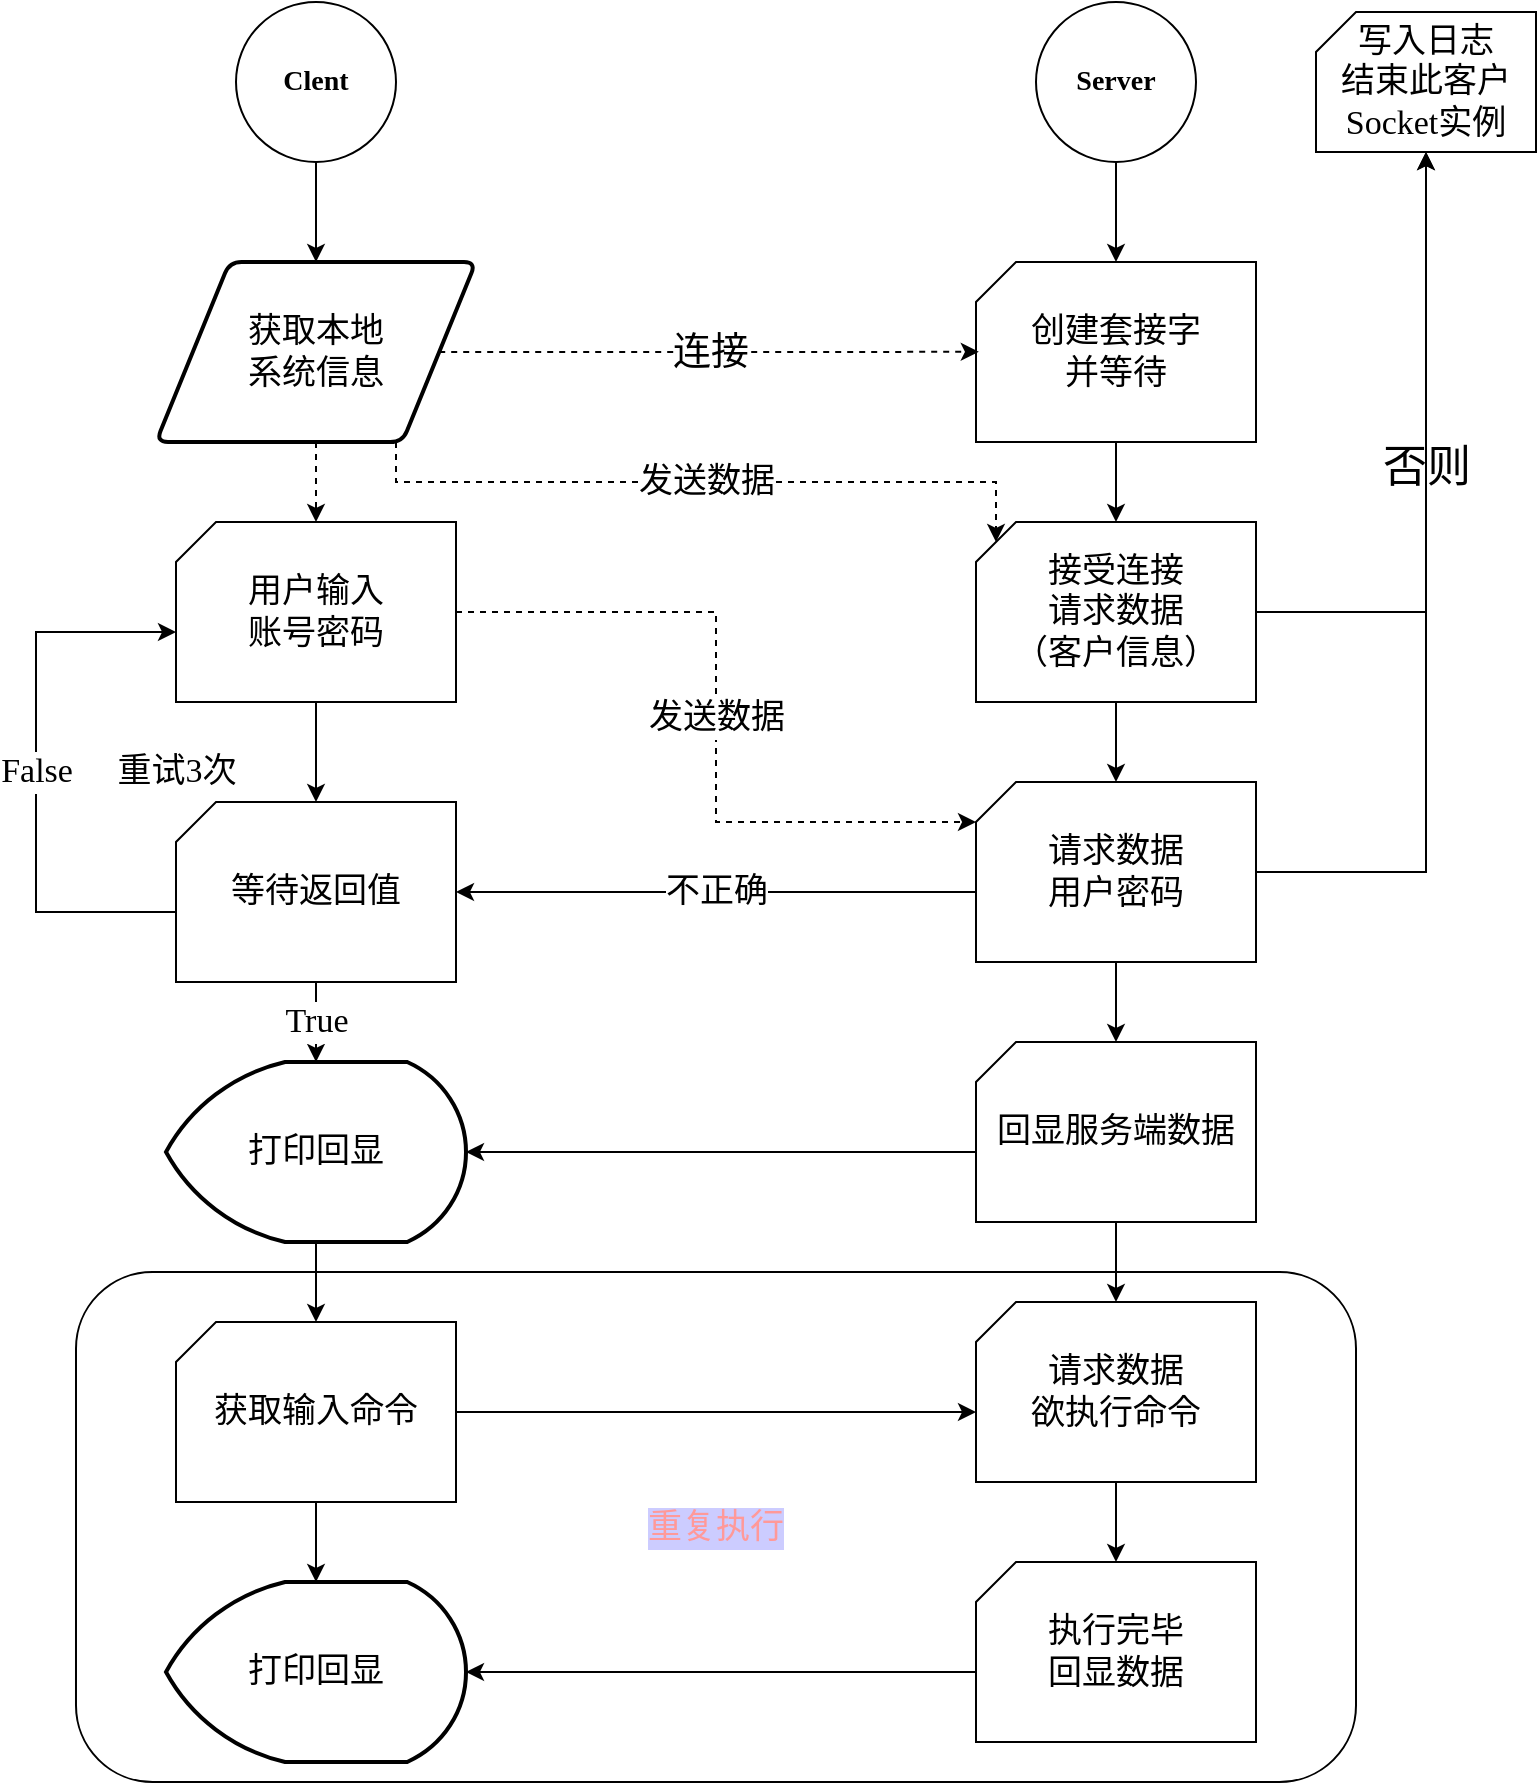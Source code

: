 <mxfile version="12.2.4" pages="1"><diagram id="XDABAETDZpY-6ThrXygW" name="第 1 页"><mxGraphModel dx="882" dy="587" grid="1" gridSize="10" guides="1" tooltips="1" connect="1" arrows="1" fold="1" page="1" pageScale="1" pageWidth="827" pageHeight="1169" math="0" shadow="0"><root><mxCell id="0"/><mxCell id="1" parent="0"/><mxCell id="17" value="" style="edgeStyle=orthogonalEdgeStyle;rounded=0;orthogonalLoop=1;jettySize=auto;html=1;fontFamily=Garamond;fontSize=17;" parent="1" source="4" target="16" edge="1"><mxGeometry relative="1" as="geometry"/></mxCell><mxCell id="4" value="&lt;h1 style=&quot;font-size: 14px;&quot;&gt;&lt;font style=&quot;font-size: 14px;&quot;&gt;Clent&lt;/font&gt;&lt;/h1&gt;" style="ellipse;whiteSpace=wrap;html=1;aspect=fixed;fontFamily=Garamond;fontSize=14;" parent="1" vertex="1"><mxGeometry x="160" y="60" width="80" height="80" as="geometry"/></mxCell><mxCell id="12" value="" style="edgeStyle=orthogonalEdgeStyle;rounded=0;orthogonalLoop=1;jettySize=auto;html=1;fontFamily=Garamond;fontSize=17;" parent="1" source="5" target="11" edge="1"><mxGeometry relative="1" as="geometry"/></mxCell><mxCell id="5" value="&lt;h1 style=&quot;font-size: 14px&quot;&gt;&lt;font style=&quot;font-size: 14px&quot;&gt;Server&lt;/font&gt;&lt;/h1&gt;" style="ellipse;whiteSpace=wrap;html=1;aspect=fixed;fontFamily=Garamond;fontSize=14;" parent="1" vertex="1"><mxGeometry x="560" y="60" width="80" height="80" as="geometry"/></mxCell><mxCell id="25" value="" style="edgeStyle=orthogonalEdgeStyle;orthogonalLoop=1;jettySize=auto;html=1;fontFamily=Garamond;fontSize=17;rounded=0;" parent="1" source="11" target="24" edge="1"><mxGeometry relative="1" as="geometry"/></mxCell><mxCell id="11" value="创建套接字&lt;br style=&quot;font-size: 17px;&quot;&gt;并等待" style="verticalLabelPosition=middle;verticalAlign=middle;html=1;shape=card;whiteSpace=wrap;size=20;arcSize=12;fontFamily=Garamond;fontSize=17;labelPosition=center;align=center;" parent="1" vertex="1"><mxGeometry x="530" y="190" width="140" height="90" as="geometry"/></mxCell><mxCell id="28" value="&lt;font style=&quot;font-size: 22px&quot;&gt;否则&lt;/font&gt;" style="edgeStyle=orthogonalEdgeStyle;rounded=0;orthogonalLoop=1;jettySize=auto;html=1;exitX=1;exitY=0.5;exitDx=0;exitDy=0;exitPerimeter=0;entryX=0.5;entryY=1;entryDx=0;entryDy=0;entryPerimeter=0;fontFamily=Garamond;fontSize=17;" parent="1" source="24" target="27" edge="1"><mxGeometry relative="1" as="geometry"/></mxCell><mxCell id="30" value="" style="edgeStyle=orthogonalEdgeStyle;rounded=0;orthogonalLoop=1;jettySize=auto;html=1;fontFamily=Garamond;fontSize=17;" parent="1" source="24" target="29" edge="1"><mxGeometry relative="1" as="geometry"/></mxCell><mxCell id="24" value="接受连接&lt;br&gt;请求数据&lt;br&gt;（客户信息）" style="verticalLabelPosition=middle;verticalAlign=middle;html=1;shape=card;whiteSpace=wrap;size=20;arcSize=12;fontFamily=Garamond;fontSize=17;labelPosition=center;align=center;" parent="1" vertex="1"><mxGeometry x="530" y="320" width="140" height="90" as="geometry"/></mxCell><mxCell id="31" style="edgeStyle=orthogonalEdgeStyle;rounded=0;orthogonalLoop=1;jettySize=auto;html=1;exitX=1;exitY=0.5;exitDx=0;exitDy=0;exitPerimeter=0;entryX=0.5;entryY=1;entryDx=0;entryDy=0;entryPerimeter=0;fontFamily=Garamond;fontSize=17;" parent="1" source="29" target="27" edge="1"><mxGeometry relative="1" as="geometry"/></mxCell><mxCell id="37" value="" style="edgeStyle=orthogonalEdgeStyle;rounded=0;orthogonalLoop=1;jettySize=auto;html=1;fontFamily=Garamond;fontSize=17;" parent="1" source="29" target="36" edge="1"><mxGeometry relative="1" as="geometry"/></mxCell><mxCell id="42" value="不正确" style="edgeStyle=orthogonalEdgeStyle;rounded=0;orthogonalLoop=1;jettySize=auto;html=1;exitX=0;exitY=0;exitDx=0;exitDy=55;exitPerimeter=0;entryX=1;entryY=0.5;entryDx=0;entryDy=0;entryPerimeter=0;fontFamily=Garamond;fontSize=17;" parent="1" source="29" target="40" edge="1"><mxGeometry relative="1" as="geometry"/></mxCell><mxCell id="29" value="请求数据&lt;br&gt;用户密码" style="verticalLabelPosition=middle;verticalAlign=middle;html=1;shape=card;whiteSpace=wrap;size=20;arcSize=12;fontFamily=Garamond;fontSize=17;labelPosition=center;align=center;" parent="1" vertex="1"><mxGeometry x="530" y="450" width="140" height="90" as="geometry"/></mxCell><mxCell id="49" style="edgeStyle=orthogonalEdgeStyle;rounded=0;orthogonalLoop=1;jettySize=auto;html=1;exitX=0;exitY=0;exitDx=0;exitDy=55;exitPerimeter=0;entryX=1;entryY=0.5;entryDx=0;entryDy=0;entryPerimeter=0;fontFamily=Garamond;fontSize=17;" parent="1" source="36" target="47" edge="1"><mxGeometry relative="1" as="geometry"/></mxCell><mxCell id="54" value="" style="edgeStyle=orthogonalEdgeStyle;rounded=0;orthogonalLoop=1;jettySize=auto;html=1;fontFamily=Garamond;fontSize=17;" parent="1" source="36" target="53" edge="1"><mxGeometry relative="1" as="geometry"/></mxCell><mxCell id="36" value="回显服务端数据" style="verticalLabelPosition=middle;verticalAlign=middle;html=1;shape=card;whiteSpace=wrap;size=20;arcSize=12;fontFamily=Garamond;fontSize=17;labelPosition=center;align=center;" parent="1" vertex="1"><mxGeometry x="530" y="580" width="140" height="90" as="geometry"/></mxCell><mxCell id="57" value="" style="edgeStyle=orthogonalEdgeStyle;rounded=0;orthogonalLoop=1;jettySize=auto;html=1;fontFamily=Garamond;fontSize=17;" parent="1" source="53" target="56" edge="1"><mxGeometry relative="1" as="geometry"/></mxCell><mxCell id="53" value="请求数据&lt;br&gt;欲执行命令" style="verticalLabelPosition=middle;verticalAlign=middle;html=1;shape=card;whiteSpace=wrap;size=20;arcSize=12;fontFamily=Garamond;fontSize=17;labelPosition=center;align=center;" parent="1" vertex="1"><mxGeometry x="530" y="710" width="140" height="90" as="geometry"/></mxCell><mxCell id="62" style="edgeStyle=orthogonalEdgeStyle;rounded=0;orthogonalLoop=1;jettySize=auto;html=1;exitX=0;exitY=0;exitDx=0;exitDy=55;exitPerimeter=0;entryX=1;entryY=0.5;entryDx=0;entryDy=0;entryPerimeter=0;fontFamily=Garamond;fontSize=17;" parent="1" source="56" target="60" edge="1"><mxGeometry relative="1" as="geometry"/></mxCell><mxCell id="56" value="执行完毕&lt;br&gt;回显数据" style="verticalLabelPosition=middle;verticalAlign=middle;html=1;shape=card;whiteSpace=wrap;size=20;arcSize=12;fontFamily=Garamond;fontSize=17;labelPosition=center;align=center;" parent="1" vertex="1"><mxGeometry x="530" y="840" width="140" height="90" as="geometry"/></mxCell><mxCell id="23" value="&lt;font style=&quot;font-size: 19px&quot;&gt;连接&lt;/font&gt;" style="edgeStyle=orthogonalEdgeStyle;rounded=0;orthogonalLoop=1;jettySize=auto;html=1;dashed=1;fontFamily=Garamond;fontSize=17;entryX=0.01;entryY=0.499;entryDx=0;entryDy=0;entryPerimeter=0;" parent="1" source="16" target="11" edge="1"><mxGeometry relative="1" as="geometry"><mxPoint x="378.4" y="235" as="targetPoint"/></mxGeometry></mxCell><mxCell id="26" value="发送数据" style="edgeStyle=orthogonalEdgeStyle;rounded=0;orthogonalLoop=1;jettySize=auto;html=1;exitX=0.75;exitY=1;exitDx=0;exitDy=0;entryX=0;entryY=0;entryDx=10;entryDy=10;entryPerimeter=0;fontFamily=Garamond;fontSize=17;dashed=1;" parent="1" source="16" target="24" edge="1"><mxGeometry relative="1" as="geometry"/></mxCell><mxCell id="35" style="edgeStyle=orthogonalEdgeStyle;rounded=0;orthogonalLoop=1;jettySize=auto;html=1;exitX=0.5;exitY=1;exitDx=0;exitDy=0;entryX=0.5;entryY=0;entryDx=0;entryDy=0;entryPerimeter=0;dashed=1;fontFamily=Garamond;fontSize=17;" parent="1" source="16" target="33" edge="1"><mxGeometry relative="1" as="geometry"/></mxCell><mxCell id="16" value="获取本地&lt;br&gt;系统信息" style="shape=parallelogram;html=1;strokeWidth=2;perimeter=parallelogramPerimeter;whiteSpace=wrap;rounded=1;arcSize=12;size=0.23;fontFamily=Garamond;fontSize=17;" parent="1" vertex="1"><mxGeometry x="120" y="190" width="160" height="90" as="geometry"/></mxCell><mxCell id="27" value="写入日志&lt;br&gt;结束此客户&lt;br&gt;Socket实例" style="verticalLabelPosition=middle;verticalAlign=middle;html=1;shape=card;whiteSpace=wrap;size=20;arcSize=12;fontFamily=Garamond;fontSize=17;labelPosition=center;align=center;" parent="1" vertex="1"><mxGeometry x="700" y="65" width="110" height="70" as="geometry"/></mxCell><mxCell id="34" value="发送数据" style="edgeStyle=orthogonalEdgeStyle;rounded=0;orthogonalLoop=1;jettySize=auto;html=1;exitX=1;exitY=0.5;exitDx=0;exitDy=0;exitPerimeter=0;entryX=0;entryY=0;entryDx=0;entryDy=20;entryPerimeter=0;fontFamily=Garamond;fontSize=17;dashed=1;" parent="1" source="33" target="29" edge="1"><mxGeometry relative="1" as="geometry"/></mxCell><mxCell id="41" value="" style="edgeStyle=orthogonalEdgeStyle;rounded=0;orthogonalLoop=1;jettySize=auto;html=1;fontFamily=Garamond;fontSize=17;" parent="1" source="33" target="40" edge="1"><mxGeometry relative="1" as="geometry"/></mxCell><mxCell id="33" value="用户输入&lt;br&gt;账号密码" style="verticalLabelPosition=middle;verticalAlign=middle;html=1;shape=card;whiteSpace=wrap;size=20;arcSize=12;fontFamily=Garamond;fontSize=17;labelPosition=center;align=center;" parent="1" vertex="1"><mxGeometry x="130" y="320" width="140" height="90" as="geometry"/></mxCell><mxCell id="43" value="False" style="edgeStyle=orthogonalEdgeStyle;rounded=0;orthogonalLoop=1;jettySize=auto;html=1;exitX=0;exitY=0;exitDx=0;exitDy=55;exitPerimeter=0;entryX=0;entryY=0;entryDx=0;entryDy=55;entryPerimeter=0;fontFamily=Garamond;fontSize=17;" parent="1" source="40" target="33" edge="1"><mxGeometry relative="1" as="geometry"><Array as="points"><mxPoint x="60" y="515"/><mxPoint x="60" y="375"/></Array></mxGeometry></mxCell><mxCell id="48" value="True" style="edgeStyle=orthogonalEdgeStyle;rounded=0;orthogonalLoop=1;jettySize=auto;html=1;fontFamily=Garamond;fontSize=17;" parent="1" source="40" target="47" edge="1"><mxGeometry relative="1" as="geometry"/></mxCell><mxCell id="40" value="等待返回值" style="verticalLabelPosition=middle;verticalAlign=middle;html=1;shape=card;whiteSpace=wrap;size=20;arcSize=12;fontFamily=Garamond;fontSize=17;labelPosition=center;align=center;" parent="1" vertex="1"><mxGeometry x="130" y="460" width="140" height="90" as="geometry"/></mxCell><mxCell id="44" value="重试3次" style="text;html=1;resizable=0;autosize=1;align=center;verticalAlign=middle;points=[];fillColor=none;strokeColor=none;rounded=0;fontFamily=Garamond;fontSize=17;" parent="1" vertex="1"><mxGeometry x="90" y="430" width="80" height="30" as="geometry"/></mxCell><mxCell id="51" value="" style="edgeStyle=orthogonalEdgeStyle;rounded=0;orthogonalLoop=1;jettySize=auto;html=1;fontFamily=Garamond;fontSize=17;" parent="1" source="47" edge="1"><mxGeometry relative="1" as="geometry"><mxPoint x="200" y="720" as="targetPoint"/></mxGeometry></mxCell><mxCell id="47" value="打印回显" style="strokeWidth=2;html=1;shape=mxgraph.flowchart.display;whiteSpace=wrap;fontFamily=Garamond;fontSize=17;" parent="1" vertex="1"><mxGeometry x="125" y="590" width="150" height="90" as="geometry"/></mxCell><mxCell id="55" style="edgeStyle=orthogonalEdgeStyle;rounded=0;orthogonalLoop=1;jettySize=auto;html=1;exitX=1;exitY=0.5;exitDx=0;exitDy=0;exitPerimeter=0;entryX=0;entryY=0;entryDx=0;entryDy=55;entryPerimeter=0;fontFamily=Garamond;fontSize=17;" parent="1" source="52" target="53" edge="1"><mxGeometry relative="1" as="geometry"/></mxCell><mxCell id="61" value="" style="edgeStyle=orthogonalEdgeStyle;rounded=0;orthogonalLoop=1;jettySize=auto;html=1;fontFamily=Garamond;fontSize=17;" parent="1" source="52" target="60" edge="1"><mxGeometry relative="1" as="geometry"/></mxCell><mxCell id="52" value="获取输入命令" style="verticalLabelPosition=middle;verticalAlign=middle;html=1;shape=card;whiteSpace=wrap;size=20;arcSize=12;fontFamily=Garamond;fontSize=17;labelPosition=center;align=center;" parent="1" vertex="1"><mxGeometry x="130" y="720" width="140" height="90" as="geometry"/></mxCell><mxCell id="60" value="打印回显" style="strokeWidth=2;html=1;shape=mxgraph.flowchart.display;whiteSpace=wrap;fontFamily=Garamond;fontSize=17;" parent="1" vertex="1"><mxGeometry x="125" y="850" width="150" height="90" as="geometry"/></mxCell><mxCell id="67" value="&lt;font color=&quot;#ff9999&quot;&gt;重复执行&lt;/font&gt;" style="rounded=1;whiteSpace=wrap;html=1;fontFamily=Garamond;fontSize=17;fillColor=none;glass=0;shadow=0;comic=0;labelPosition=center;verticalLabelPosition=middle;align=center;verticalAlign=middle;labelBackgroundColor=#CCCCFF;labelBorderColor=none;" parent="1" vertex="1"><mxGeometry x="80" y="695" width="640" height="255" as="geometry"/></mxCell></root></mxGraphModel></diagram></mxfile>